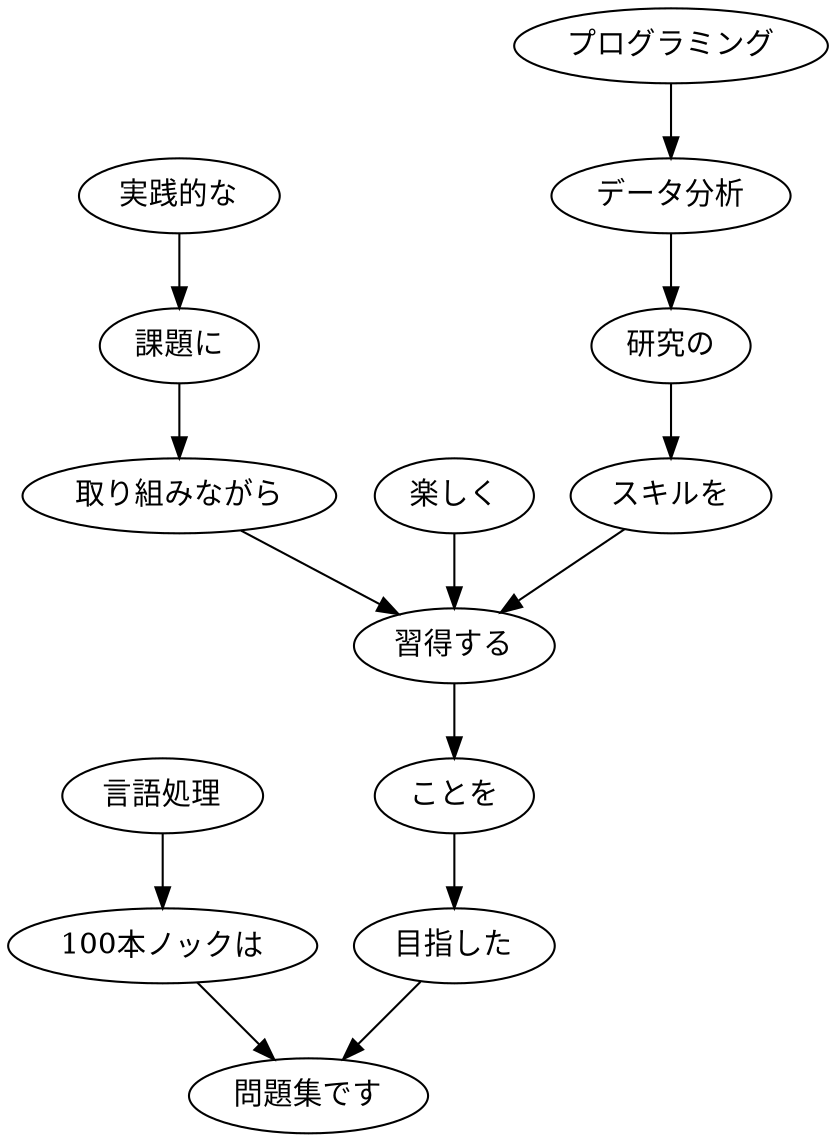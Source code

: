 digraph G {
	"習得する";
	"問題集です";
	"取り組みながら";
	"100本ノックは";
	"楽しく";
	"プログラミング";
	"目指した";
	"スキルを";
	"データ分析";
	"課題に";
	"研究の";
	"言語処理";
	"ことを";
	"実践的な";
	"言語処理" -> "100本ノックは"
	"100本ノックは" -> "問題集です"
	"実践的な" -> "課題に"
	"課題に" -> "取り組みながら"
	"取り組みながら" -> "習得する"
	"プログラミング" -> "データ分析"
	"データ分析" -> "研究の"
	"研究の" -> "スキルを"
	"スキルを" -> "習得する"
	"楽しく" -> "習得する"
	"習得する" -> "ことを"
	"ことを" -> "目指した"
	"目指した" -> "問題集です"
}
